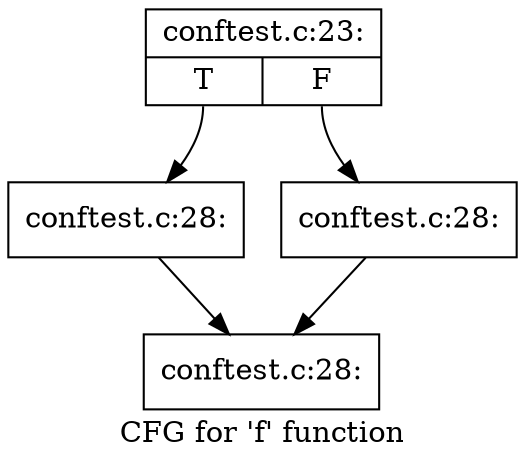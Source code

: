 digraph "CFG for 'f' function" {
	label="CFG for 'f' function";

	Node0x5352710 [shape=record,label="{conftest.c:23:|{<s0>T|<s1>F}}"];
	Node0x5352710:s0 -> Node0x535d160;
	Node0x5352710:s1 -> Node0x535d1b0;
	Node0x535d160 [shape=record,label="{conftest.c:28:}"];
	Node0x535d160 -> Node0x535d200;
	Node0x535d1b0 [shape=record,label="{conftest.c:28:}"];
	Node0x535d1b0 -> Node0x535d200;
	Node0x535d200 [shape=record,label="{conftest.c:28:}"];
}
